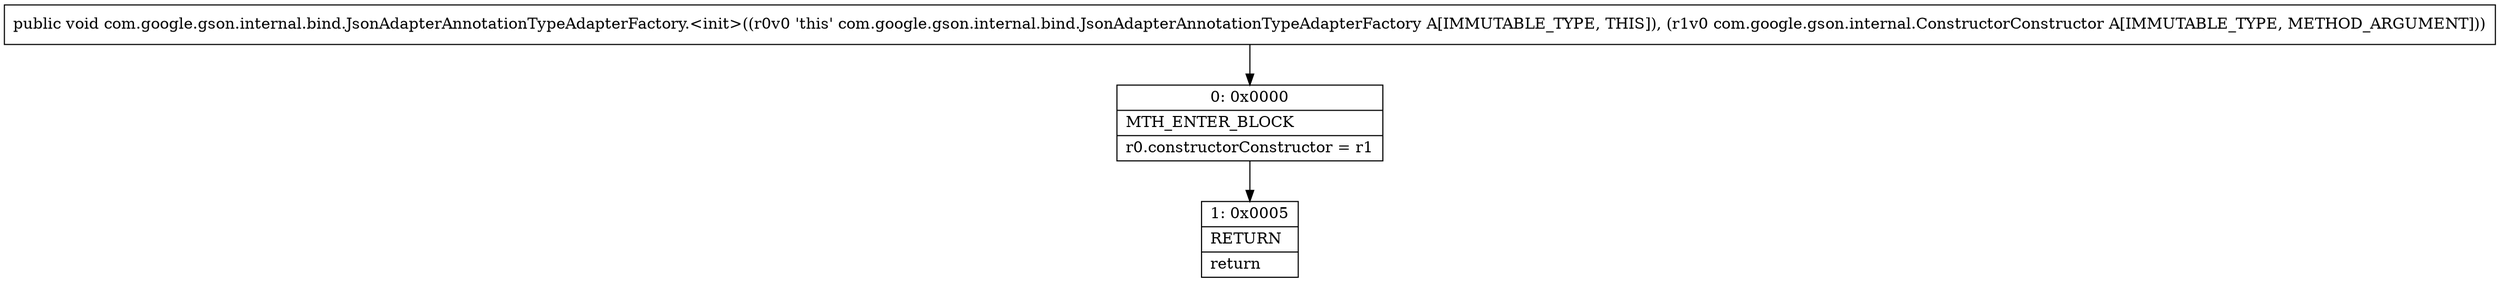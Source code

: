digraph "CFG forcom.google.gson.internal.bind.JsonAdapterAnnotationTypeAdapterFactory.\<init\>(Lcom\/google\/gson\/internal\/ConstructorConstructor;)V" {
Node_0 [shape=record,label="{0\:\ 0x0000|MTH_ENTER_BLOCK\l|r0.constructorConstructor = r1\l}"];
Node_1 [shape=record,label="{1\:\ 0x0005|RETURN\l|return\l}"];
MethodNode[shape=record,label="{public void com.google.gson.internal.bind.JsonAdapterAnnotationTypeAdapterFactory.\<init\>((r0v0 'this' com.google.gson.internal.bind.JsonAdapterAnnotationTypeAdapterFactory A[IMMUTABLE_TYPE, THIS]), (r1v0 com.google.gson.internal.ConstructorConstructor A[IMMUTABLE_TYPE, METHOD_ARGUMENT])) }"];
MethodNode -> Node_0;
Node_0 -> Node_1;
}


